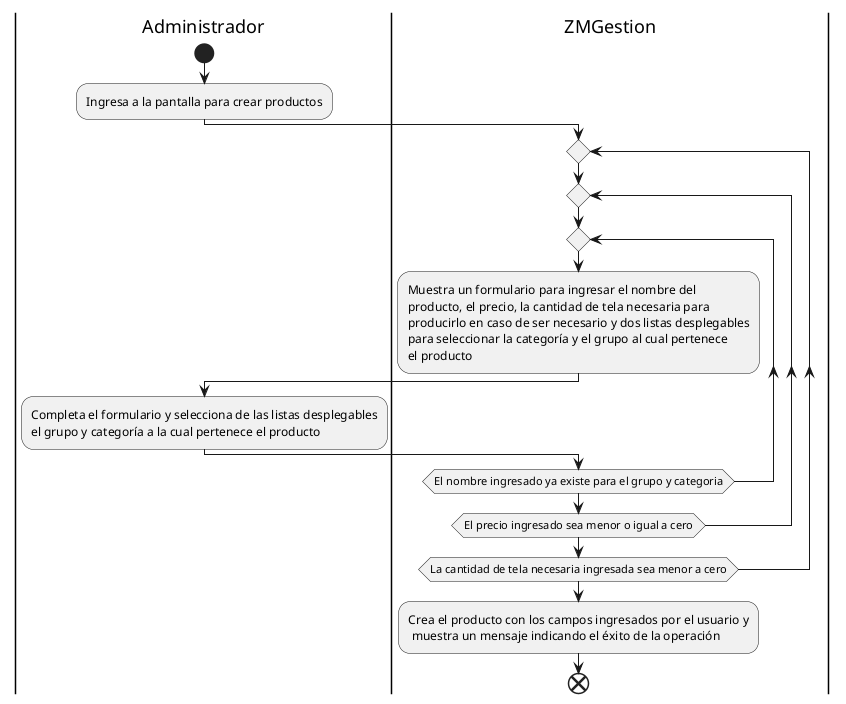@startuml crearProducto
|Administrador|
start
:Ingresa a la pantalla para crear productos;
|ZMGestion|
repeat
repeat
repeat
:Muestra un formulario para ingresar el nombre del 
producto, el precio, la cantidad de tela necesaria para
producirlo en caso de ser necesario y dos listas desplegables
para seleccionar la categoría y el grupo al cual pertenece
el producto;
|Administrador|
:Completa el formulario y selecciona de las listas desplegables
el grupo y categoría a la cual pertenece el producto;
|ZMGestion|
repeat while(El nombre ingresado ya existe para el grupo y categoria)
repeat while(El precio ingresado sea menor o igual a cero)
repeat while(La cantidad de tela necesaria ingresada sea menor a cero)
:Crea el producto con los campos ingresados por el usuario y 
 muestra un mensaje indicando el éxito de la operación;
end
@enduml